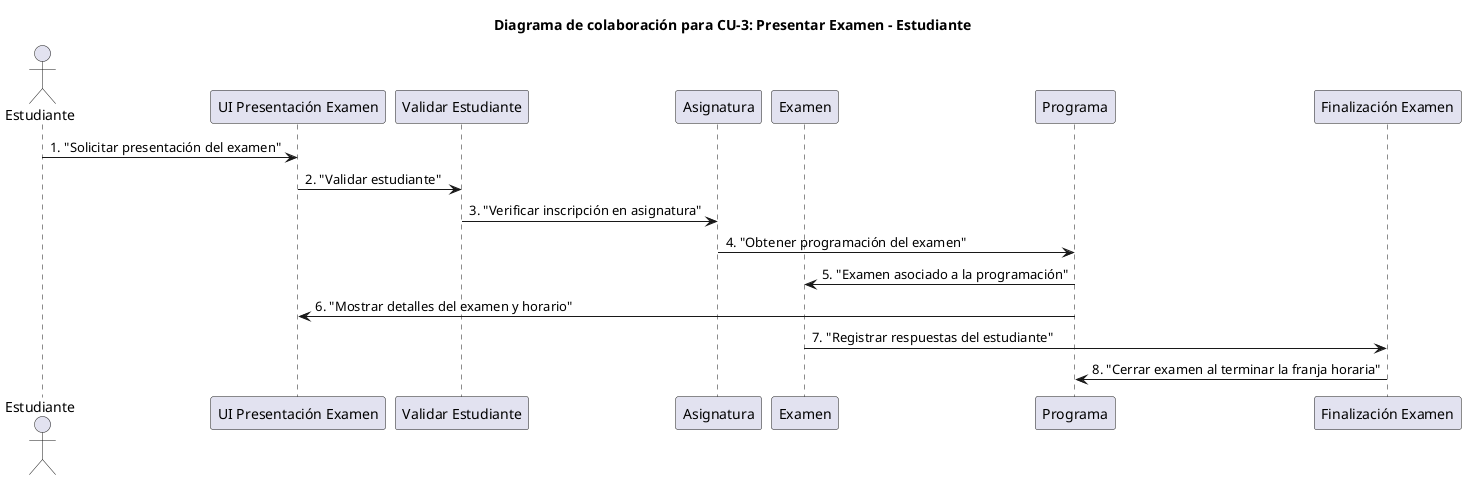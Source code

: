 @startuml CU2
title Diagrama de colaboración para CU-3: Presentar Examen - Estudiante

actor Estudiante

participant UIPresentacion as "UI Presentación Examen"
participant ValidarEstudiante as "Validar Estudiante"
participant Asignatura as "Asignatura"
participant Examen as "Examen"
participant Programa as "Programa"
participant FinalizacionExamen as "Finalización Examen"

Estudiante -> UIPresentacion : 1. "Solicitar presentación del examen"
UIPresentacion -> ValidarEstudiante : 2. "Validar estudiante"
ValidarEstudiante -> Asignatura : 3. "Verificar inscripción en asignatura"
Asignatura -> Programa : 4. "Obtener programación del examen"
Programa -> Examen : 5. "Examen asociado a la programación"
Programa -> UIPresentacion : 6. "Mostrar detalles del examen y horario"

Examen -> FinalizacionExamen : 7. "Registrar respuestas del estudiante"
FinalizacionExamen -> Programa : 8. "Cerrar examen al terminar la franja horaria"
@enduml
